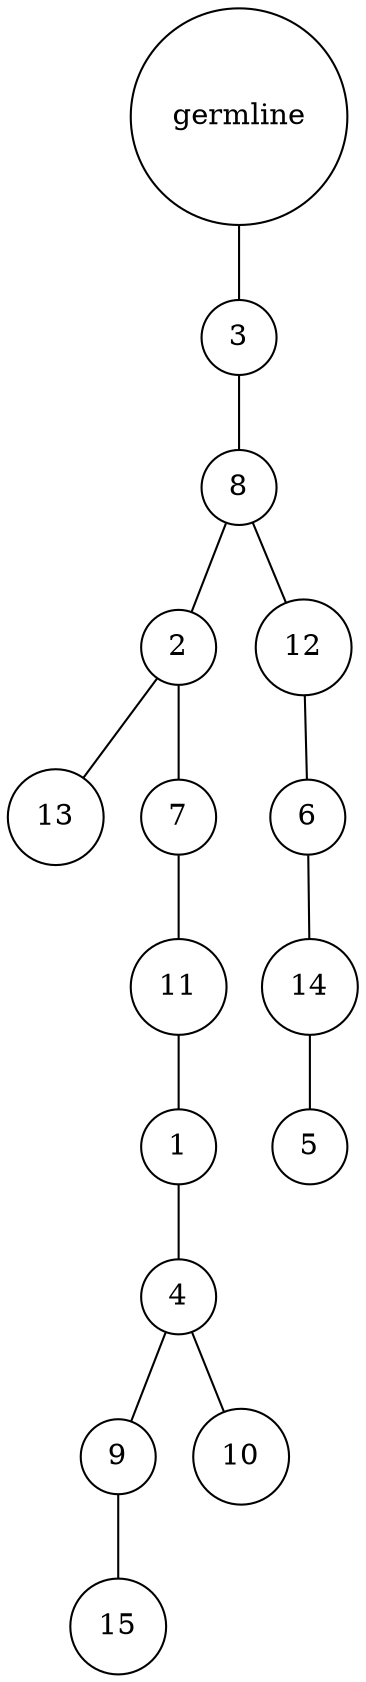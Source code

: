 graph {
	rankdir=UD;
	splines=line;
	node [shape=circle]
	"0x7fdd82b10e80" [label="germline"];
	"0x7fdd82b10eb0" [label="3"];
	"0x7fdd82b10e80" -- "0x7fdd82b10eb0" ;
	"0x7fdd82b10ee0" [label="8"];
	"0x7fdd82b10eb0" -- "0x7fdd82b10ee0" ;
	"0x7fdd82b10f10" [label="2"];
	"0x7fdd82b10ee0" -- "0x7fdd82b10f10" ;
	"0x7fdd82b10f40" [label="13"];
	"0x7fdd82b10f10" -- "0x7fdd82b10f40" ;
	"0x7fdd82b10f70" [label="7"];
	"0x7fdd82b10f10" -- "0x7fdd82b10f70" ;
	"0x7fdd82b10fa0" [label="11"];
	"0x7fdd82b10f70" -- "0x7fdd82b10fa0" ;
	"0x7fdd82b10fd0" [label="1"];
	"0x7fdd82b10fa0" -- "0x7fdd82b10fd0" ;
	"0x7fddad672040" [label="4"];
	"0x7fdd82b10fd0" -- "0x7fddad672040" ;
	"0x7fddad672070" [label="9"];
	"0x7fddad672040" -- "0x7fddad672070" ;
	"0x7fddad6720a0" [label="15"];
	"0x7fddad672070" -- "0x7fddad6720a0" ;
	"0x7fddad6720d0" [label="10"];
	"0x7fddad672040" -- "0x7fddad6720d0" ;
	"0x7fddad672100" [label="12"];
	"0x7fdd82b10ee0" -- "0x7fddad672100" ;
	"0x7fddad672130" [label="6"];
	"0x7fddad672100" -- "0x7fddad672130" ;
	"0x7fddad672160" [label="14"];
	"0x7fddad672130" -- "0x7fddad672160" ;
	"0x7fddad672190" [label="5"];
	"0x7fddad672160" -- "0x7fddad672190" ;
}
